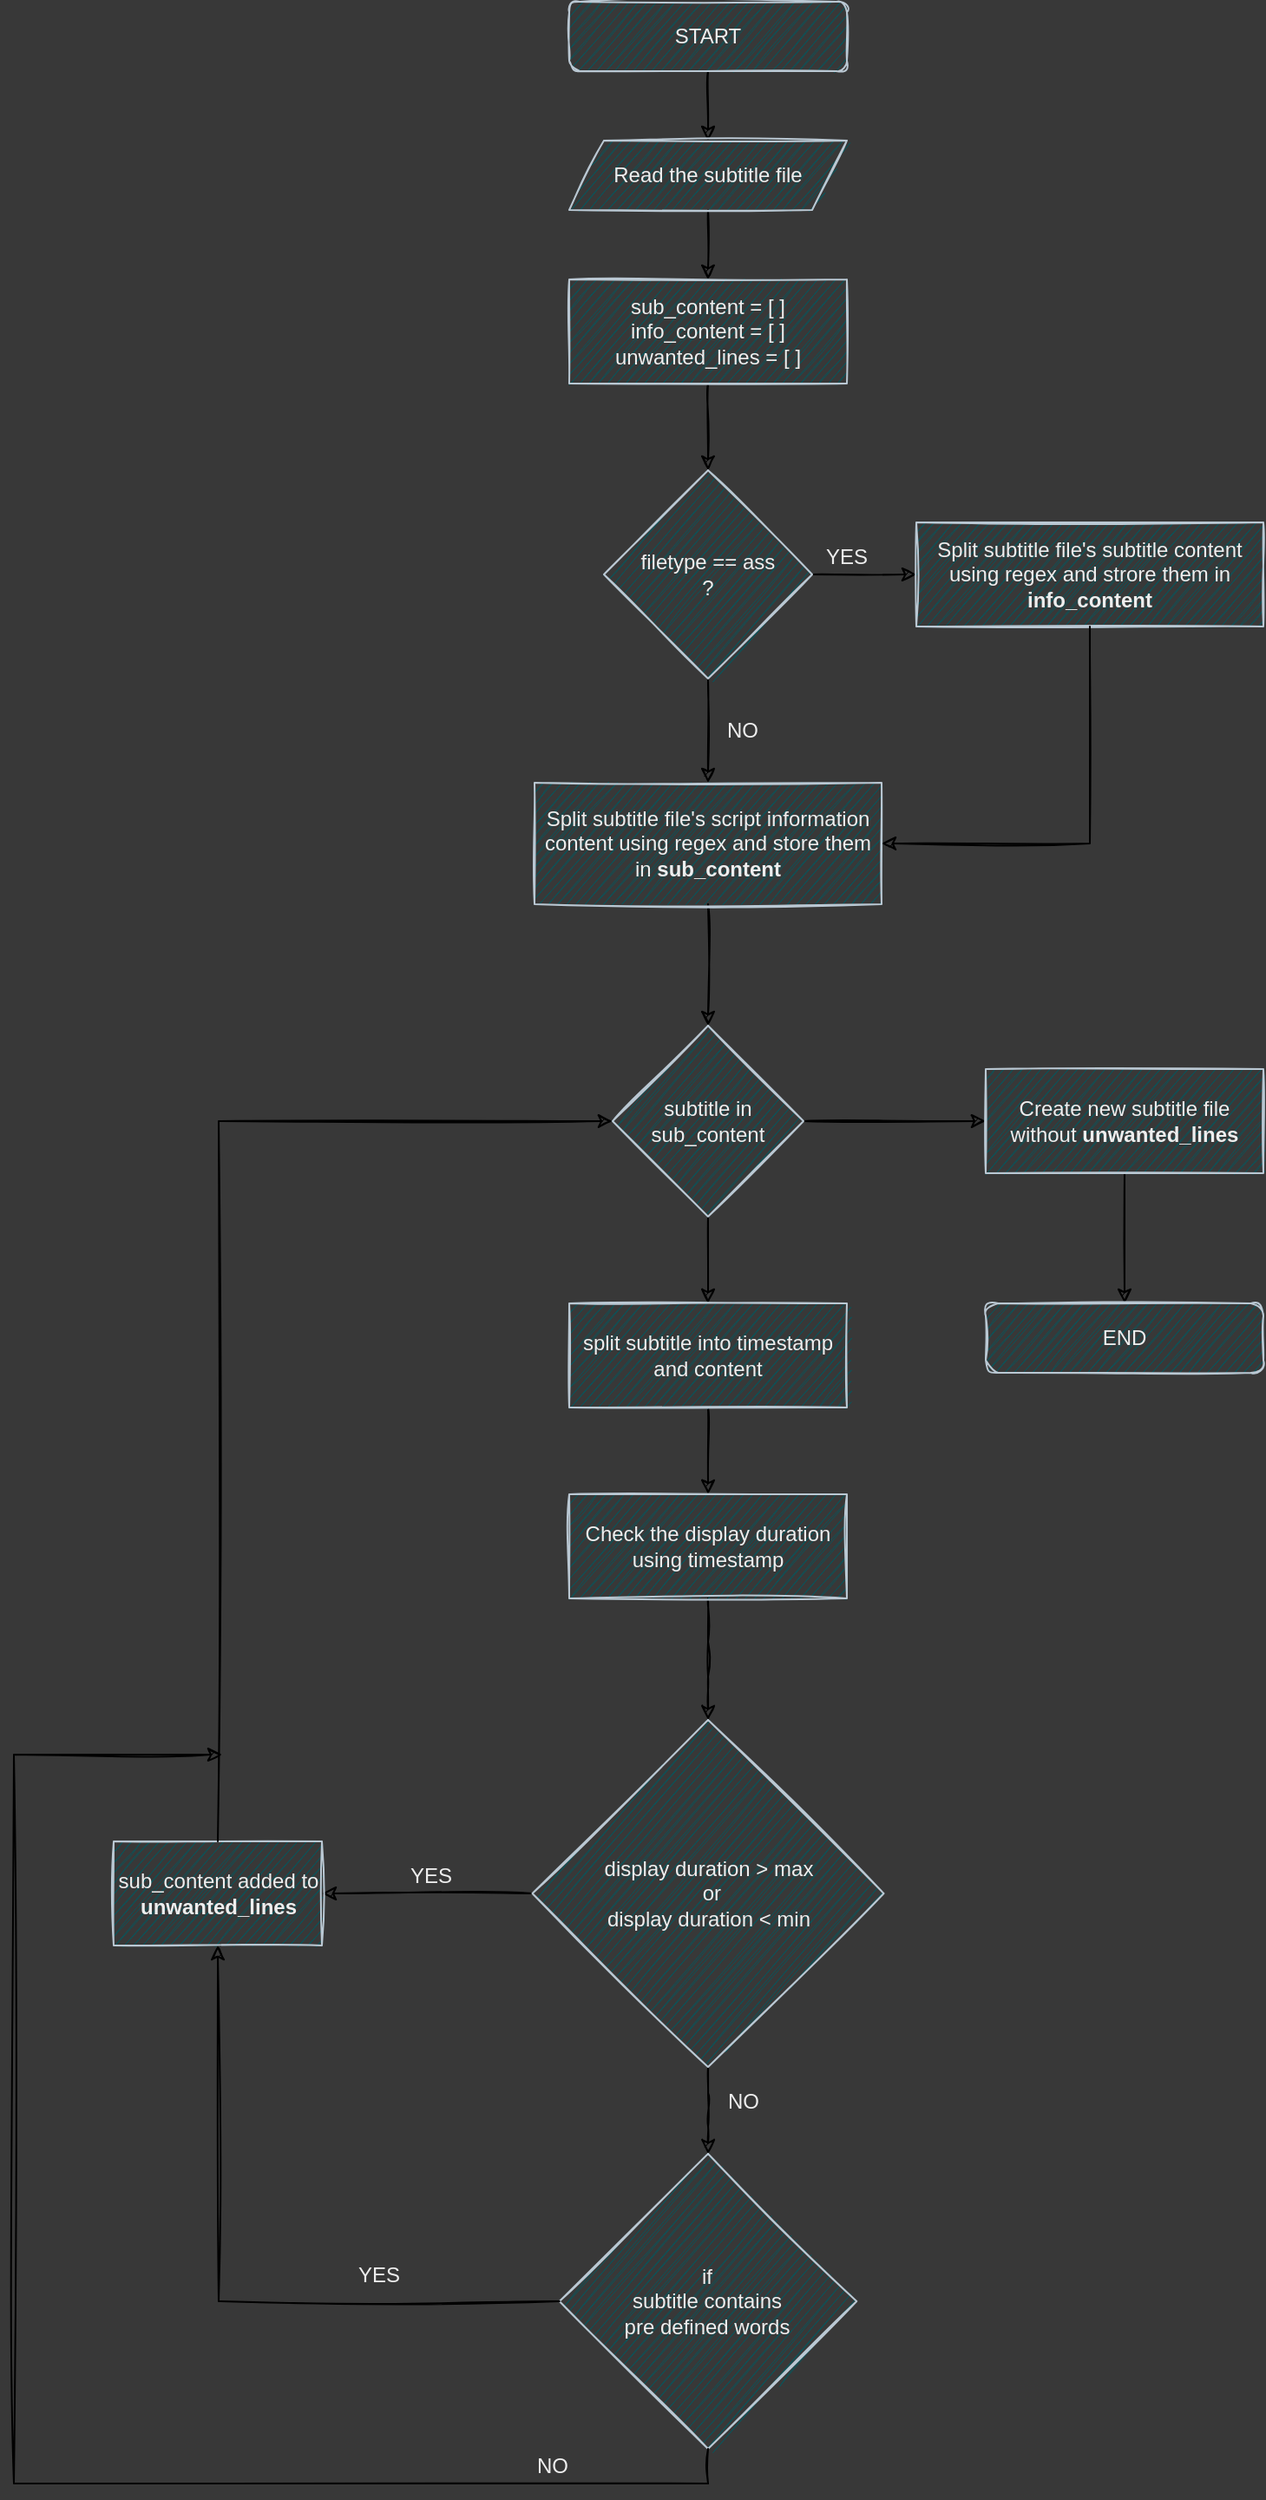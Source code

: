 <mxfile>
    <diagram id="kof0ZyimaDfnssK0Uzq7" name="Page-1">
        <mxGraphModel dx="1296" dy="826" grid="1" gridSize="10" guides="1" tooltips="1" connect="1" arrows="1" fold="1" page="1" pageScale="1" pageWidth="1100" pageHeight="1700" background="#383838" math="0" shadow="0">
            <root>
                <mxCell id="0"/>
                <mxCell id="1" parent="0"/>
                <mxCell id="8" value="" style="edgeStyle=orthogonalEdgeStyle;orthogonalLoop=1;jettySize=auto;html=1;sketch=1;" edge="1" parent="1" source="2" target="7">
                    <mxGeometry relative="1" as="geometry"/>
                </mxCell>
                <mxCell id="2" value="START" style="whiteSpace=wrap;html=1;rounded=1;sketch=1;fillColor=#09555B;strokeColor=#BAC8D3;fontColor=#EEEEEE;" vertex="1" parent="1">
                    <mxGeometry x="440" y="50" width="160" height="40" as="geometry"/>
                </mxCell>
                <mxCell id="29" value="" style="edgeStyle=orthogonalEdgeStyle;orthogonalLoop=1;jettySize=auto;html=1;sketch=1;" edge="1" parent="1" source="7" target="28">
                    <mxGeometry relative="1" as="geometry"/>
                </mxCell>
                <mxCell id="7" value="Read the subtitle file" style="shape=parallelogram;perimeter=parallelogramPerimeter;whiteSpace=wrap;html=1;fixedSize=1;sketch=1;fillColor=#09555B;strokeColor=#BAC8D3;fontColor=#EEEEEE;" vertex="1" parent="1">
                    <mxGeometry x="440" y="130" width="160" height="40" as="geometry"/>
                </mxCell>
                <mxCell id="17" value="" style="edgeStyle=orthogonalEdgeStyle;orthogonalLoop=1;jettySize=auto;html=1;sketch=1;" edge="1" parent="1" source="14" target="16">
                    <mxGeometry relative="1" as="geometry"/>
                </mxCell>
                <mxCell id="22" value="" style="edgeStyle=orthogonalEdgeStyle;orthogonalLoop=1;jettySize=auto;html=1;sketch=1;" edge="1" parent="1" source="14" target="21">
                    <mxGeometry relative="1" as="geometry"/>
                </mxCell>
                <mxCell id="14" value="filetype == ass&lt;br&gt;?" style="rhombus;whiteSpace=wrap;html=1;arcSize=0;sketch=1;fillColor=#09555B;strokeColor=#BAC8D3;fontColor=#EEEEEE;" vertex="1" parent="1">
                    <mxGeometry x="460" y="320" width="120" height="120" as="geometry"/>
                </mxCell>
                <mxCell id="16" value="Split subtitle file's subtitle content using regex and strore them in &lt;b&gt;info_content&lt;/b&gt;" style="whiteSpace=wrap;html=1;arcSize=0;sketch=1;fillColor=#09555B;strokeColor=#BAC8D3;fontColor=#EEEEEE;" vertex="1" parent="1">
                    <mxGeometry x="640" y="350" width="200" height="60" as="geometry"/>
                </mxCell>
                <mxCell id="18" value="YES" style="text;html=1;strokeColor=none;fillColor=none;align=center;verticalAlign=middle;whiteSpace=wrap;sketch=1;fontColor=#EEEEEE;" vertex="1" parent="1">
                    <mxGeometry x="580" y="360" width="40" height="20" as="geometry"/>
                </mxCell>
                <mxCell id="34" value="" style="edgeStyle=orthogonalEdgeStyle;orthogonalLoop=1;jettySize=auto;html=1;sketch=1;" edge="1" parent="1" source="21" target="33">
                    <mxGeometry relative="1" as="geometry"/>
                </mxCell>
                <mxCell id="21" value="Split subtitle file's script information content using regex and store them in &lt;b&gt;sub_content&lt;/b&gt;" style="whiteSpace=wrap;html=1;arcSize=0;sketch=1;fillColor=#09555B;strokeColor=#BAC8D3;fontColor=#EEEEEE;" vertex="1" parent="1">
                    <mxGeometry x="420" y="500" width="200" height="70" as="geometry"/>
                </mxCell>
                <mxCell id="23" value="NO" style="text;html=1;strokeColor=none;fillColor=none;align=center;verticalAlign=middle;whiteSpace=wrap;sketch=1;fontColor=#EEEEEE;" vertex="1" parent="1">
                    <mxGeometry x="520" y="460" width="40" height="20" as="geometry"/>
                </mxCell>
                <mxCell id="30" value="" style="edgeStyle=orthogonalEdgeStyle;orthogonalLoop=1;jettySize=auto;html=1;sketch=1;" edge="1" parent="1" source="28" target="14">
                    <mxGeometry relative="1" as="geometry"/>
                </mxCell>
                <mxCell id="28" value="sub_content = [ ]&lt;br&gt;info_content = [ ]&lt;br&gt;unwanted_lines = [ ]" style="whiteSpace=wrap;html=1;arcSize=0;sketch=1;fillColor=#09555B;strokeColor=#BAC8D3;fontColor=#EEEEEE;" vertex="1" parent="1">
                    <mxGeometry x="440" y="210" width="160" height="60" as="geometry"/>
                </mxCell>
                <mxCell id="32" value="" style="endArrow=classic;html=1;entryX=1;entryY=0.5;entryDx=0;entryDy=0;exitX=0.5;exitY=1;exitDx=0;exitDy=0;rounded=0;sketch=1;" edge="1" parent="1" source="16" target="21">
                    <mxGeometry width="50" height="50" relative="1" as="geometry">
                        <mxPoint x="720" y="460" as="sourcePoint"/>
                        <mxPoint x="770" y="410" as="targetPoint"/>
                        <Array as="points">
                            <mxPoint x="740" y="535"/>
                        </Array>
                    </mxGeometry>
                </mxCell>
                <mxCell id="36" value="" style="edgeStyle=orthogonalEdgeStyle;orthogonalLoop=1;jettySize=auto;html=1;sketch=1;" edge="1" parent="1" source="33" target="35">
                    <mxGeometry relative="1" as="geometry"/>
                </mxCell>
                <mxCell id="54" value="" style="edgeStyle=orthogonalEdgeStyle;orthogonalLoop=1;jettySize=auto;html=1;sketch=1;" edge="1" parent="1" source="33" target="53">
                    <mxGeometry relative="1" as="geometry"/>
                </mxCell>
                <mxCell id="33" value="subtitle in sub_content" style="rhombus;whiteSpace=wrap;html=1;arcSize=0;sketch=1;fillColor=#09555B;strokeColor=#BAC8D3;fontColor=#EEEEEE;" vertex="1" parent="1">
                    <mxGeometry x="465" y="640" width="110" height="110" as="geometry"/>
                </mxCell>
                <mxCell id="38" value="" style="edgeStyle=orthogonalEdgeStyle;orthogonalLoop=1;jettySize=auto;html=1;sketch=1;" edge="1" parent="1" source="35" target="37">
                    <mxGeometry relative="1" as="geometry"/>
                </mxCell>
                <mxCell id="35" value="split subtitle into timestamp and content" style="whiteSpace=wrap;html=1;arcSize=0;sketch=1;fillColor=#09555B;strokeColor=#BAC8D3;fontColor=#EEEEEE;" vertex="1" parent="1">
                    <mxGeometry x="440" y="800" width="160" height="60" as="geometry"/>
                </mxCell>
                <mxCell id="40" value="" style="edgeStyle=orthogonalEdgeStyle;orthogonalLoop=1;jettySize=auto;html=1;sketch=1;" edge="1" parent="1" source="37" target="39">
                    <mxGeometry relative="1" as="geometry"/>
                </mxCell>
                <mxCell id="37" value="Check the display duration using timestamp" style="whiteSpace=wrap;html=1;arcSize=0;sketch=1;fillColor=#09555B;strokeColor=#BAC8D3;fontColor=#EEEEEE;" vertex="1" parent="1">
                    <mxGeometry x="440" y="910" width="160" height="60" as="geometry"/>
                </mxCell>
                <mxCell id="42" value="" style="edgeStyle=orthogonalEdgeStyle;orthogonalLoop=1;jettySize=auto;html=1;sketch=1;" edge="1" parent="1" source="39" target="41">
                    <mxGeometry relative="1" as="geometry"/>
                </mxCell>
                <mxCell id="46" value="" style="edgeStyle=orthogonalEdgeStyle;orthogonalLoop=1;jettySize=auto;html=1;sketch=1;" edge="1" parent="1" source="39" target="45">
                    <mxGeometry relative="1" as="geometry"/>
                </mxCell>
                <mxCell id="39" value="display duration &amp;gt; max&lt;br&gt;&amp;nbsp;or &lt;br&gt;display duration &amp;lt; min" style="rhombus;whiteSpace=wrap;html=1;arcSize=0;sketch=1;fillColor=#09555B;strokeColor=#BAC8D3;fontColor=#EEEEEE;" vertex="1" parent="1">
                    <mxGeometry x="418.75" y="1040" width="202.5" height="200" as="geometry"/>
                </mxCell>
                <mxCell id="41" value="sub_content added to &lt;b&gt;unwanted_lines&lt;/b&gt;" style="whiteSpace=wrap;html=1;arcSize=0;sketch=1;fillColor=#09555B;strokeColor=#BAC8D3;fontColor=#EEEEEE;" vertex="1" parent="1">
                    <mxGeometry x="177.5" y="1110" width="120" height="60" as="geometry"/>
                </mxCell>
                <mxCell id="43" value="" style="endArrow=classic;html=1;exitX=0.5;exitY=0;exitDx=0;exitDy=0;entryX=0;entryY=0.5;entryDx=0;entryDy=0;rounded=0;sketch=1;" edge="1" parent="1" source="41" target="33">
                    <mxGeometry width="50" height="50" relative="1" as="geometry">
                        <mxPoint x="410" y="410" as="sourcePoint"/>
                        <mxPoint x="460" y="360" as="targetPoint"/>
                        <Array as="points">
                            <mxPoint x="238" y="695"/>
                        </Array>
                    </mxGeometry>
                </mxCell>
                <mxCell id="44" value="YES" style="text;html=1;align=center;verticalAlign=middle;resizable=0;points=[];autosize=1;strokeColor=none;sketch=1;fontColor=#EEEEEE;" vertex="1" parent="1">
                    <mxGeometry x="340" y="1120" width="40" height="20" as="geometry"/>
                </mxCell>
                <mxCell id="45" value="if &lt;br&gt;subtitle contains &lt;br&gt;pre defined words" style="rhombus;whiteSpace=wrap;html=1;arcSize=0;sketch=1;fillColor=#09555B;strokeColor=#BAC8D3;fontColor=#EEEEEE;" vertex="1" parent="1">
                    <mxGeometry x="434.37" y="1290" width="171.25" height="170" as="geometry"/>
                </mxCell>
                <mxCell id="47" value="NO" style="text;html=1;align=center;verticalAlign=middle;resizable=0;points=[];autosize=1;strokeColor=none;sketch=1;fontColor=#EEEEEE;" vertex="1" parent="1">
                    <mxGeometry x="525" y="1250" width="30" height="20" as="geometry"/>
                </mxCell>
                <mxCell id="48" value="" style="endArrow=classic;html=1;exitX=0;exitY=0.5;exitDx=0;exitDy=0;entryX=0.5;entryY=1;entryDx=0;entryDy=0;rounded=0;sketch=1;" edge="1" parent="1" source="45" target="41">
                    <mxGeometry width="50" height="50" relative="1" as="geometry">
                        <mxPoint x="350" y="1390" as="sourcePoint"/>
                        <mxPoint x="400" y="1340" as="targetPoint"/>
                        <Array as="points">
                            <mxPoint x="238" y="1375"/>
                        </Array>
                    </mxGeometry>
                </mxCell>
                <mxCell id="49" value="" style="endArrow=classic;html=1;rounded=0;sketch=1;" edge="1" parent="1">
                    <mxGeometry width="50" height="50" relative="1" as="geometry">
                        <mxPoint x="520" y="1480" as="sourcePoint"/>
                        <mxPoint x="240" y="1060" as="targetPoint"/>
                        <Array as="points">
                            <mxPoint x="120" y="1480"/>
                            <mxPoint x="120" y="1060"/>
                        </Array>
                    </mxGeometry>
                </mxCell>
                <mxCell id="50" value="" style="endArrow=none;html=1;entryX=0.5;entryY=1;entryDx=0;entryDy=0;sketch=1;" edge="1" parent="1" target="45">
                    <mxGeometry width="50" height="50" relative="1" as="geometry">
                        <mxPoint x="520" y="1480" as="sourcePoint"/>
                        <mxPoint x="540" y="1450" as="targetPoint"/>
                    </mxGeometry>
                </mxCell>
                <mxCell id="51" value="YES" style="text;html=1;align=center;verticalAlign=middle;resizable=0;points=[];autosize=1;strokeColor=none;sketch=1;fontColor=#EEEEEE;" vertex="1" parent="1">
                    <mxGeometry x="310" y="1350" width="40" height="20" as="geometry"/>
                </mxCell>
                <mxCell id="52" value="NO" style="text;html=1;align=center;verticalAlign=middle;resizable=0;points=[];autosize=1;strokeColor=none;sketch=1;fontColor=#EEEEEE;" vertex="1" parent="1">
                    <mxGeometry x="415" y="1460" width="30" height="20" as="geometry"/>
                </mxCell>
                <mxCell id="56" value="" style="edgeStyle=orthogonalEdgeStyle;orthogonalLoop=1;jettySize=auto;html=1;sketch=1;" edge="1" parent="1" source="53" target="55">
                    <mxGeometry relative="1" as="geometry"/>
                </mxCell>
                <mxCell id="53" value="Create new subtitle file without &lt;b&gt;unwanted_lines&lt;/b&gt;" style="whiteSpace=wrap;html=1;arcSize=0;sketch=1;fillColor=#09555B;strokeColor=#BAC8D3;fontColor=#EEEEEE;" vertex="1" parent="1">
                    <mxGeometry x="680" y="665" width="160" height="60" as="geometry"/>
                </mxCell>
                <mxCell id="55" value="END" style="whiteSpace=wrap;html=1;arcSize=18;rounded=1;glass=0;shadow=0;sketch=1;fillColor=#09555B;strokeColor=#BAC8D3;fontColor=#EEEEEE;" vertex="1" parent="1">
                    <mxGeometry x="680" y="800" width="160" height="40" as="geometry"/>
                </mxCell>
            </root>
        </mxGraphModel>
    </diagram>
</mxfile>